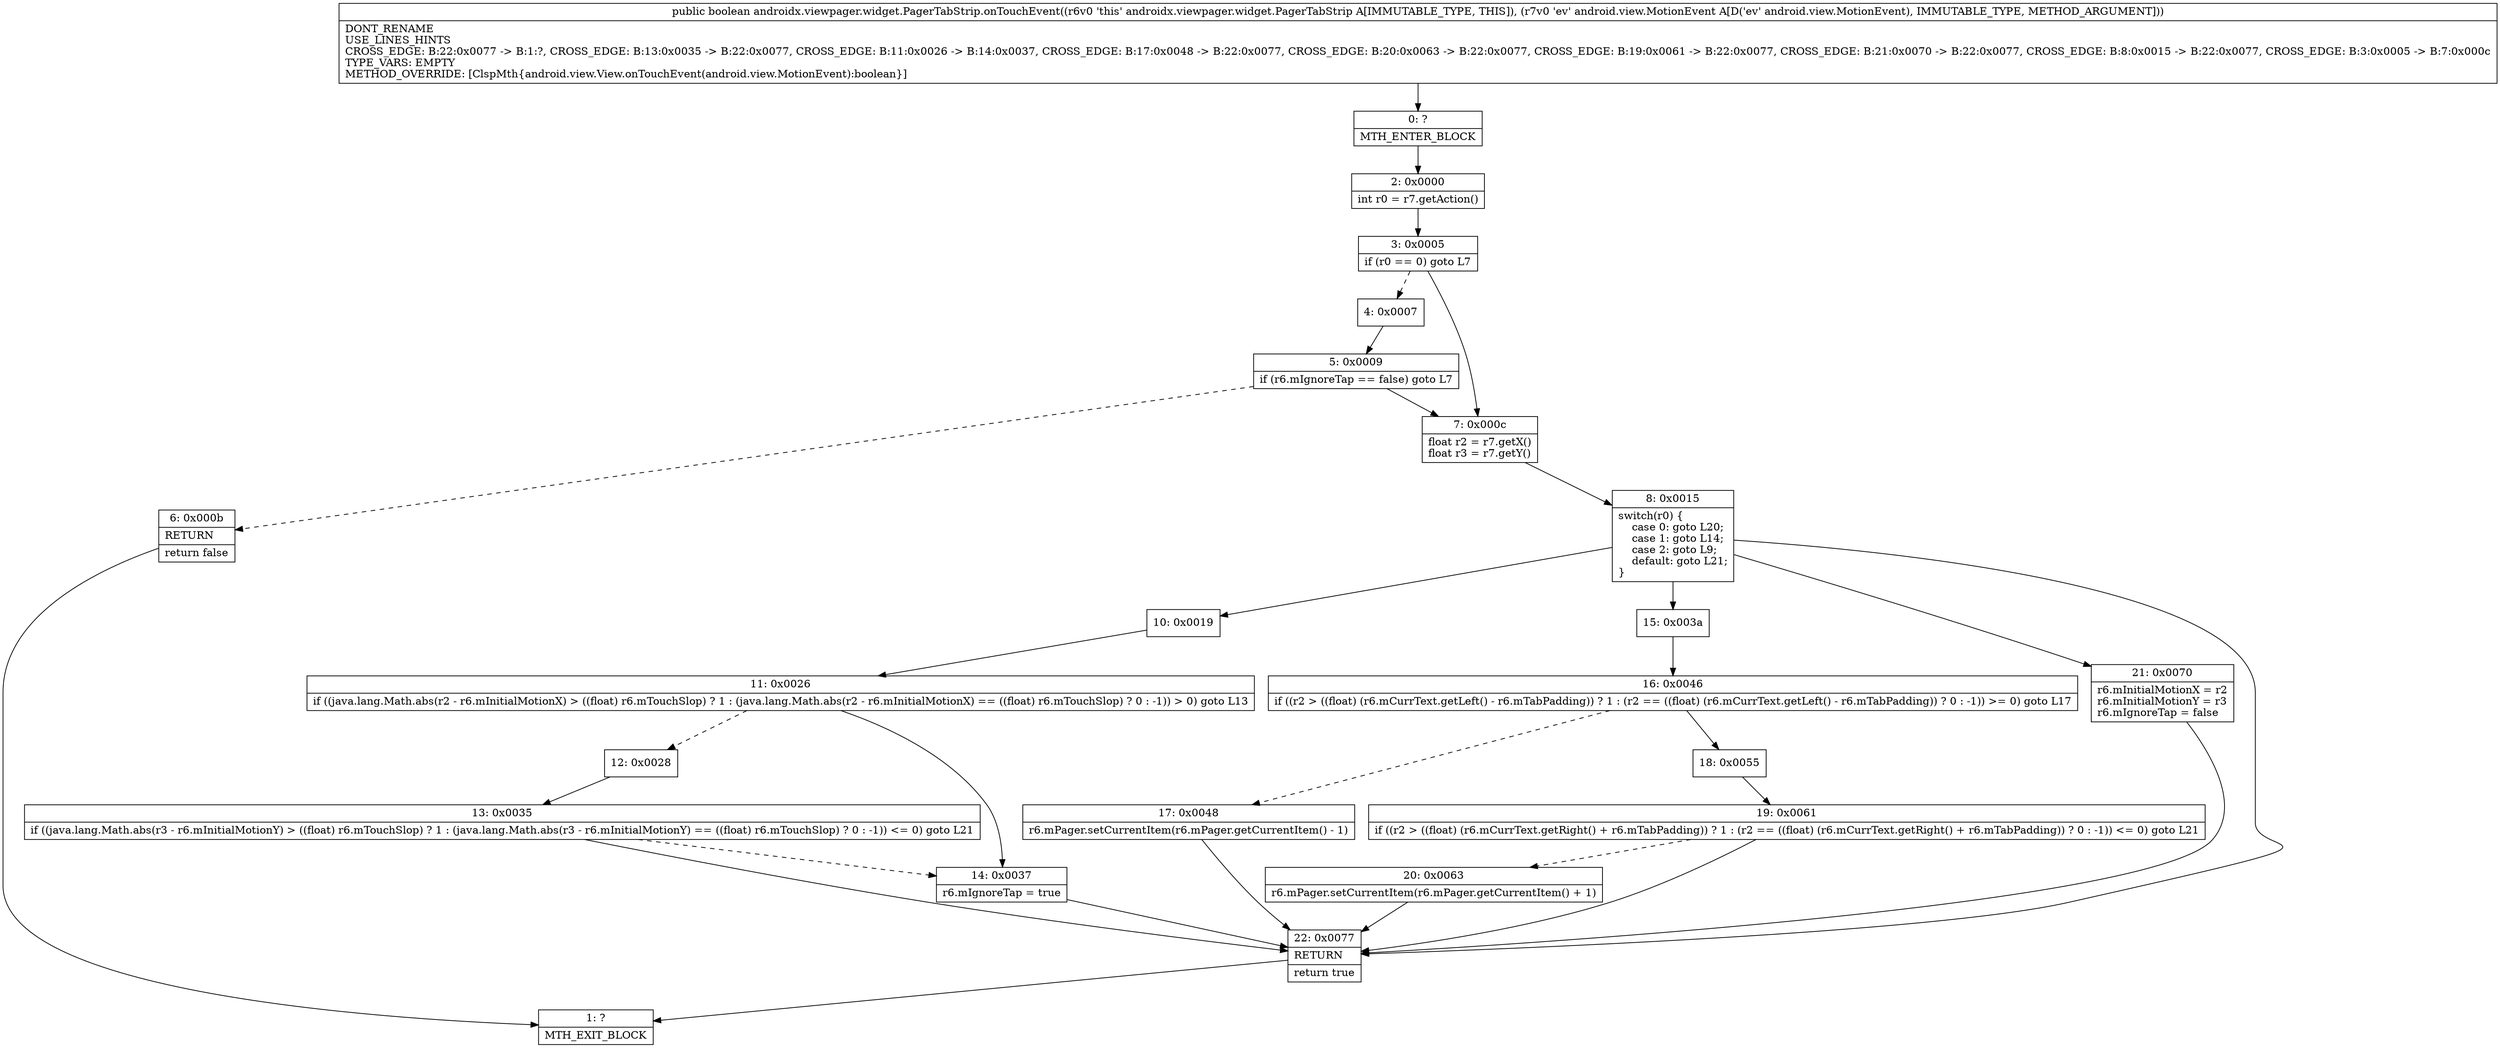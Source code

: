 digraph "CFG forandroidx.viewpager.widget.PagerTabStrip.onTouchEvent(Landroid\/view\/MotionEvent;)Z" {
Node_0 [shape=record,label="{0\:\ ?|MTH_ENTER_BLOCK\l}"];
Node_2 [shape=record,label="{2\:\ 0x0000|int r0 = r7.getAction()\l}"];
Node_3 [shape=record,label="{3\:\ 0x0005|if (r0 == 0) goto L7\l}"];
Node_4 [shape=record,label="{4\:\ 0x0007}"];
Node_5 [shape=record,label="{5\:\ 0x0009|if (r6.mIgnoreTap == false) goto L7\l}"];
Node_6 [shape=record,label="{6\:\ 0x000b|RETURN\l|return false\l}"];
Node_1 [shape=record,label="{1\:\ ?|MTH_EXIT_BLOCK\l}"];
Node_7 [shape=record,label="{7\:\ 0x000c|float r2 = r7.getX()\lfloat r3 = r7.getY()\l}"];
Node_8 [shape=record,label="{8\:\ 0x0015|switch(r0) \{\l    case 0: goto L20;\l    case 1: goto L14;\l    case 2: goto L9;\l    default: goto L21;\l\}\l}"];
Node_10 [shape=record,label="{10\:\ 0x0019}"];
Node_11 [shape=record,label="{11\:\ 0x0026|if ((java.lang.Math.abs(r2 \- r6.mInitialMotionX) \> ((float) r6.mTouchSlop) ? 1 : (java.lang.Math.abs(r2 \- r6.mInitialMotionX) == ((float) r6.mTouchSlop) ? 0 : \-1)) \> 0) goto L13\l}"];
Node_12 [shape=record,label="{12\:\ 0x0028}"];
Node_13 [shape=record,label="{13\:\ 0x0035|if ((java.lang.Math.abs(r3 \- r6.mInitialMotionY) \> ((float) r6.mTouchSlop) ? 1 : (java.lang.Math.abs(r3 \- r6.mInitialMotionY) == ((float) r6.mTouchSlop) ? 0 : \-1)) \<= 0) goto L21\l}"];
Node_14 [shape=record,label="{14\:\ 0x0037|r6.mIgnoreTap = true\l}"];
Node_15 [shape=record,label="{15\:\ 0x003a}"];
Node_16 [shape=record,label="{16\:\ 0x0046|if ((r2 \> ((float) (r6.mCurrText.getLeft() \- r6.mTabPadding)) ? 1 : (r2 == ((float) (r6.mCurrText.getLeft() \- r6.mTabPadding)) ? 0 : \-1)) \>= 0) goto L17\l}"];
Node_17 [shape=record,label="{17\:\ 0x0048|r6.mPager.setCurrentItem(r6.mPager.getCurrentItem() \- 1)\l}"];
Node_18 [shape=record,label="{18\:\ 0x0055}"];
Node_19 [shape=record,label="{19\:\ 0x0061|if ((r2 \> ((float) (r6.mCurrText.getRight() + r6.mTabPadding)) ? 1 : (r2 == ((float) (r6.mCurrText.getRight() + r6.mTabPadding)) ? 0 : \-1)) \<= 0) goto L21\l}"];
Node_20 [shape=record,label="{20\:\ 0x0063|r6.mPager.setCurrentItem(r6.mPager.getCurrentItem() + 1)\l}"];
Node_21 [shape=record,label="{21\:\ 0x0070|r6.mInitialMotionX = r2\lr6.mInitialMotionY = r3\lr6.mIgnoreTap = false\l}"];
Node_22 [shape=record,label="{22\:\ 0x0077|RETURN\l|return true\l}"];
MethodNode[shape=record,label="{public boolean androidx.viewpager.widget.PagerTabStrip.onTouchEvent((r6v0 'this' androidx.viewpager.widget.PagerTabStrip A[IMMUTABLE_TYPE, THIS]), (r7v0 'ev' android.view.MotionEvent A[D('ev' android.view.MotionEvent), IMMUTABLE_TYPE, METHOD_ARGUMENT]))  | DONT_RENAME\lUSE_LINES_HINTS\lCROSS_EDGE: B:22:0x0077 \-\> B:1:?, CROSS_EDGE: B:13:0x0035 \-\> B:22:0x0077, CROSS_EDGE: B:11:0x0026 \-\> B:14:0x0037, CROSS_EDGE: B:17:0x0048 \-\> B:22:0x0077, CROSS_EDGE: B:20:0x0063 \-\> B:22:0x0077, CROSS_EDGE: B:19:0x0061 \-\> B:22:0x0077, CROSS_EDGE: B:21:0x0070 \-\> B:22:0x0077, CROSS_EDGE: B:8:0x0015 \-\> B:22:0x0077, CROSS_EDGE: B:3:0x0005 \-\> B:7:0x000c\lTYPE_VARS: EMPTY\lMETHOD_OVERRIDE: [ClspMth\{android.view.View.onTouchEvent(android.view.MotionEvent):boolean\}]\l}"];
MethodNode -> Node_0;Node_0 -> Node_2;
Node_2 -> Node_3;
Node_3 -> Node_4[style=dashed];
Node_3 -> Node_7;
Node_4 -> Node_5;
Node_5 -> Node_6[style=dashed];
Node_5 -> Node_7;
Node_6 -> Node_1;
Node_7 -> Node_8;
Node_8 -> Node_10;
Node_8 -> Node_15;
Node_8 -> Node_21;
Node_8 -> Node_22;
Node_10 -> Node_11;
Node_11 -> Node_12[style=dashed];
Node_11 -> Node_14;
Node_12 -> Node_13;
Node_13 -> Node_14[style=dashed];
Node_13 -> Node_22;
Node_14 -> Node_22;
Node_15 -> Node_16;
Node_16 -> Node_17[style=dashed];
Node_16 -> Node_18;
Node_17 -> Node_22;
Node_18 -> Node_19;
Node_19 -> Node_20[style=dashed];
Node_19 -> Node_22;
Node_20 -> Node_22;
Node_21 -> Node_22;
Node_22 -> Node_1;
}

